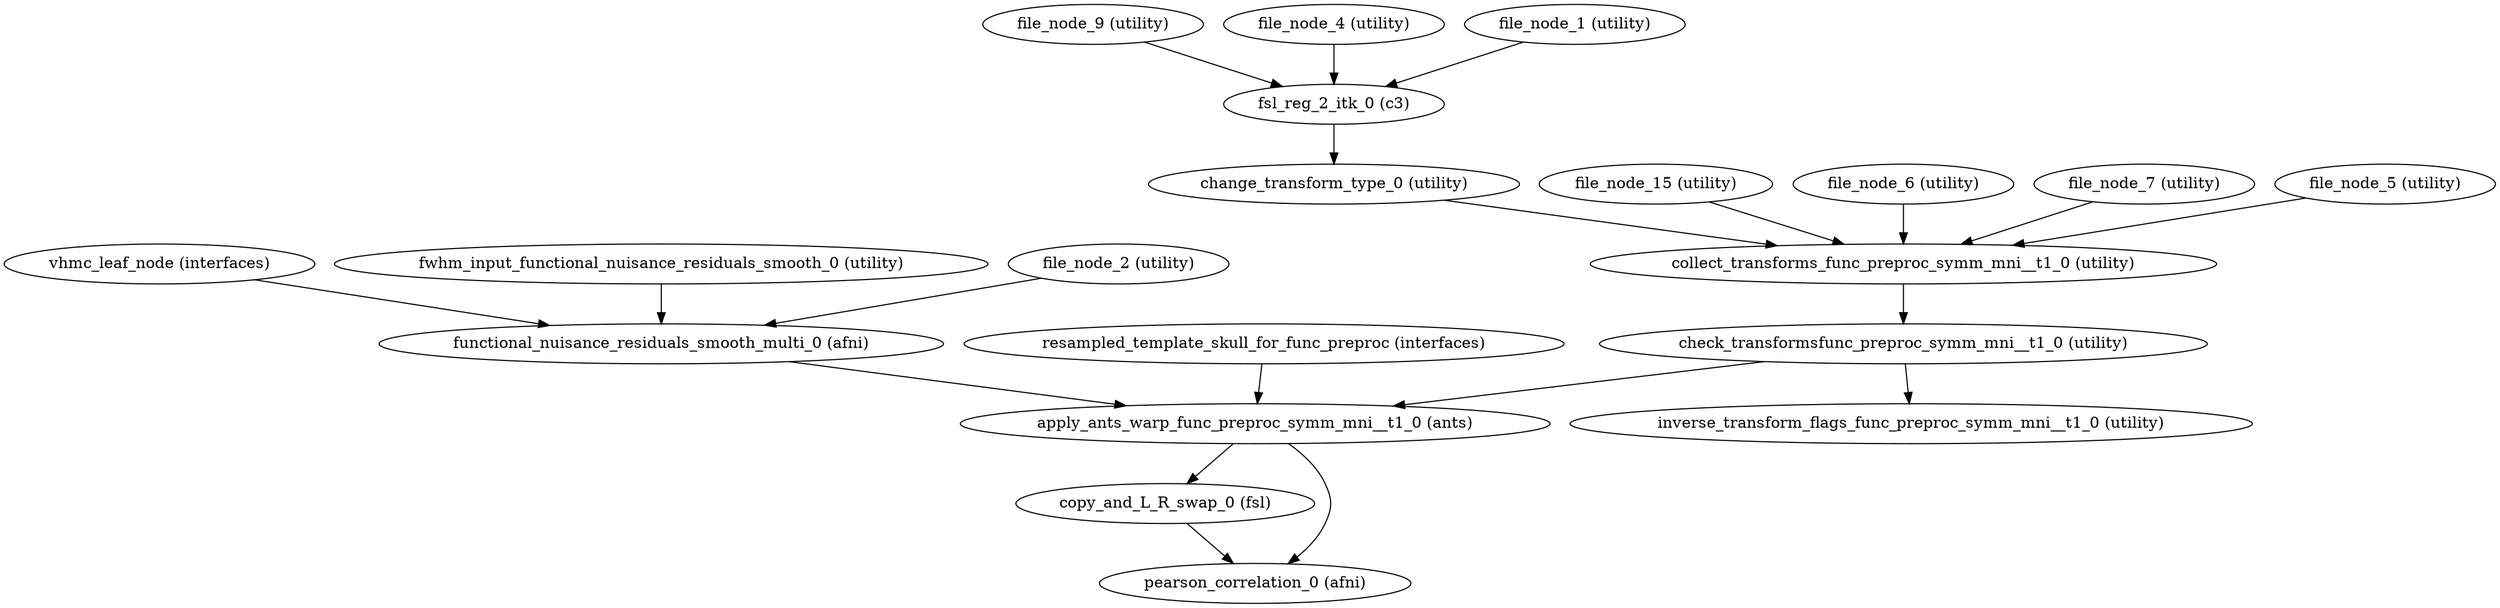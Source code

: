 strict digraph  {
"vhmc_leaf_node (interfaces)";
"functional_nuisance_residuals_smooth_multi_0 (afni)";
"apply_ants_warp_func_preproc_symm_mni__t1_0 (ants)";
"fwhm_input_functional_nuisance_residuals_smooth_0 (utility)";
"file_node_2 (utility)";
"file_node_9 (utility)";
"fsl_reg_2_itk_0 (c3)";
"change_transform_type_0 (utility)";
"file_node_4 (utility)";
"file_node_1 (utility)";
"collect_transforms_func_preproc_symm_mni__t1_0 (utility)";
"file_node_15 (utility)";
"check_transformsfunc_preproc_symm_mni__t1_0 (utility)";
"file_node_6 (utility)";
"file_node_7 (utility)";
"file_node_5 (utility)";
"inverse_transform_flags_func_preproc_symm_mni__t1_0 (utility)";
"resampled_template_skull_for_func_preproc (interfaces)";
"copy_and_L_R_swap_0 (fsl)";
"pearson_correlation_0 (afni)";
"vhmc_leaf_node (interfaces)" -> "functional_nuisance_residuals_smooth_multi_0 (afni)";
"functional_nuisance_residuals_smooth_multi_0 (afni)" -> "apply_ants_warp_func_preproc_symm_mni__t1_0 (ants)";
"apply_ants_warp_func_preproc_symm_mni__t1_0 (ants)" -> "copy_and_L_R_swap_0 (fsl)";
"apply_ants_warp_func_preproc_symm_mni__t1_0 (ants)" -> "pearson_correlation_0 (afni)";
"fwhm_input_functional_nuisance_residuals_smooth_0 (utility)" -> "functional_nuisance_residuals_smooth_multi_0 (afni)";
"file_node_2 (utility)" -> "functional_nuisance_residuals_smooth_multi_0 (afni)";
"file_node_9 (utility)" -> "fsl_reg_2_itk_0 (c3)";
"fsl_reg_2_itk_0 (c3)" -> "change_transform_type_0 (utility)";
"change_transform_type_0 (utility)" -> "collect_transforms_func_preproc_symm_mni__t1_0 (utility)";
"file_node_4 (utility)" -> "fsl_reg_2_itk_0 (c3)";
"file_node_1 (utility)" -> "fsl_reg_2_itk_0 (c3)";
"collect_transforms_func_preproc_symm_mni__t1_0 (utility)" -> "check_transformsfunc_preproc_symm_mni__t1_0 (utility)";
"file_node_15 (utility)" -> "collect_transforms_func_preproc_symm_mni__t1_0 (utility)";
"check_transformsfunc_preproc_symm_mni__t1_0 (utility)" -> "inverse_transform_flags_func_preproc_symm_mni__t1_0 (utility)";
"check_transformsfunc_preproc_symm_mni__t1_0 (utility)" -> "apply_ants_warp_func_preproc_symm_mni__t1_0 (ants)";
"file_node_6 (utility)" -> "collect_transforms_func_preproc_symm_mni__t1_0 (utility)";
"file_node_7 (utility)" -> "collect_transforms_func_preproc_symm_mni__t1_0 (utility)";
"file_node_5 (utility)" -> "collect_transforms_func_preproc_symm_mni__t1_0 (utility)";
"resampled_template_skull_for_func_preproc (interfaces)" -> "apply_ants_warp_func_preproc_symm_mni__t1_0 (ants)";
"copy_and_L_R_swap_0 (fsl)" -> "pearson_correlation_0 (afni)";
}
